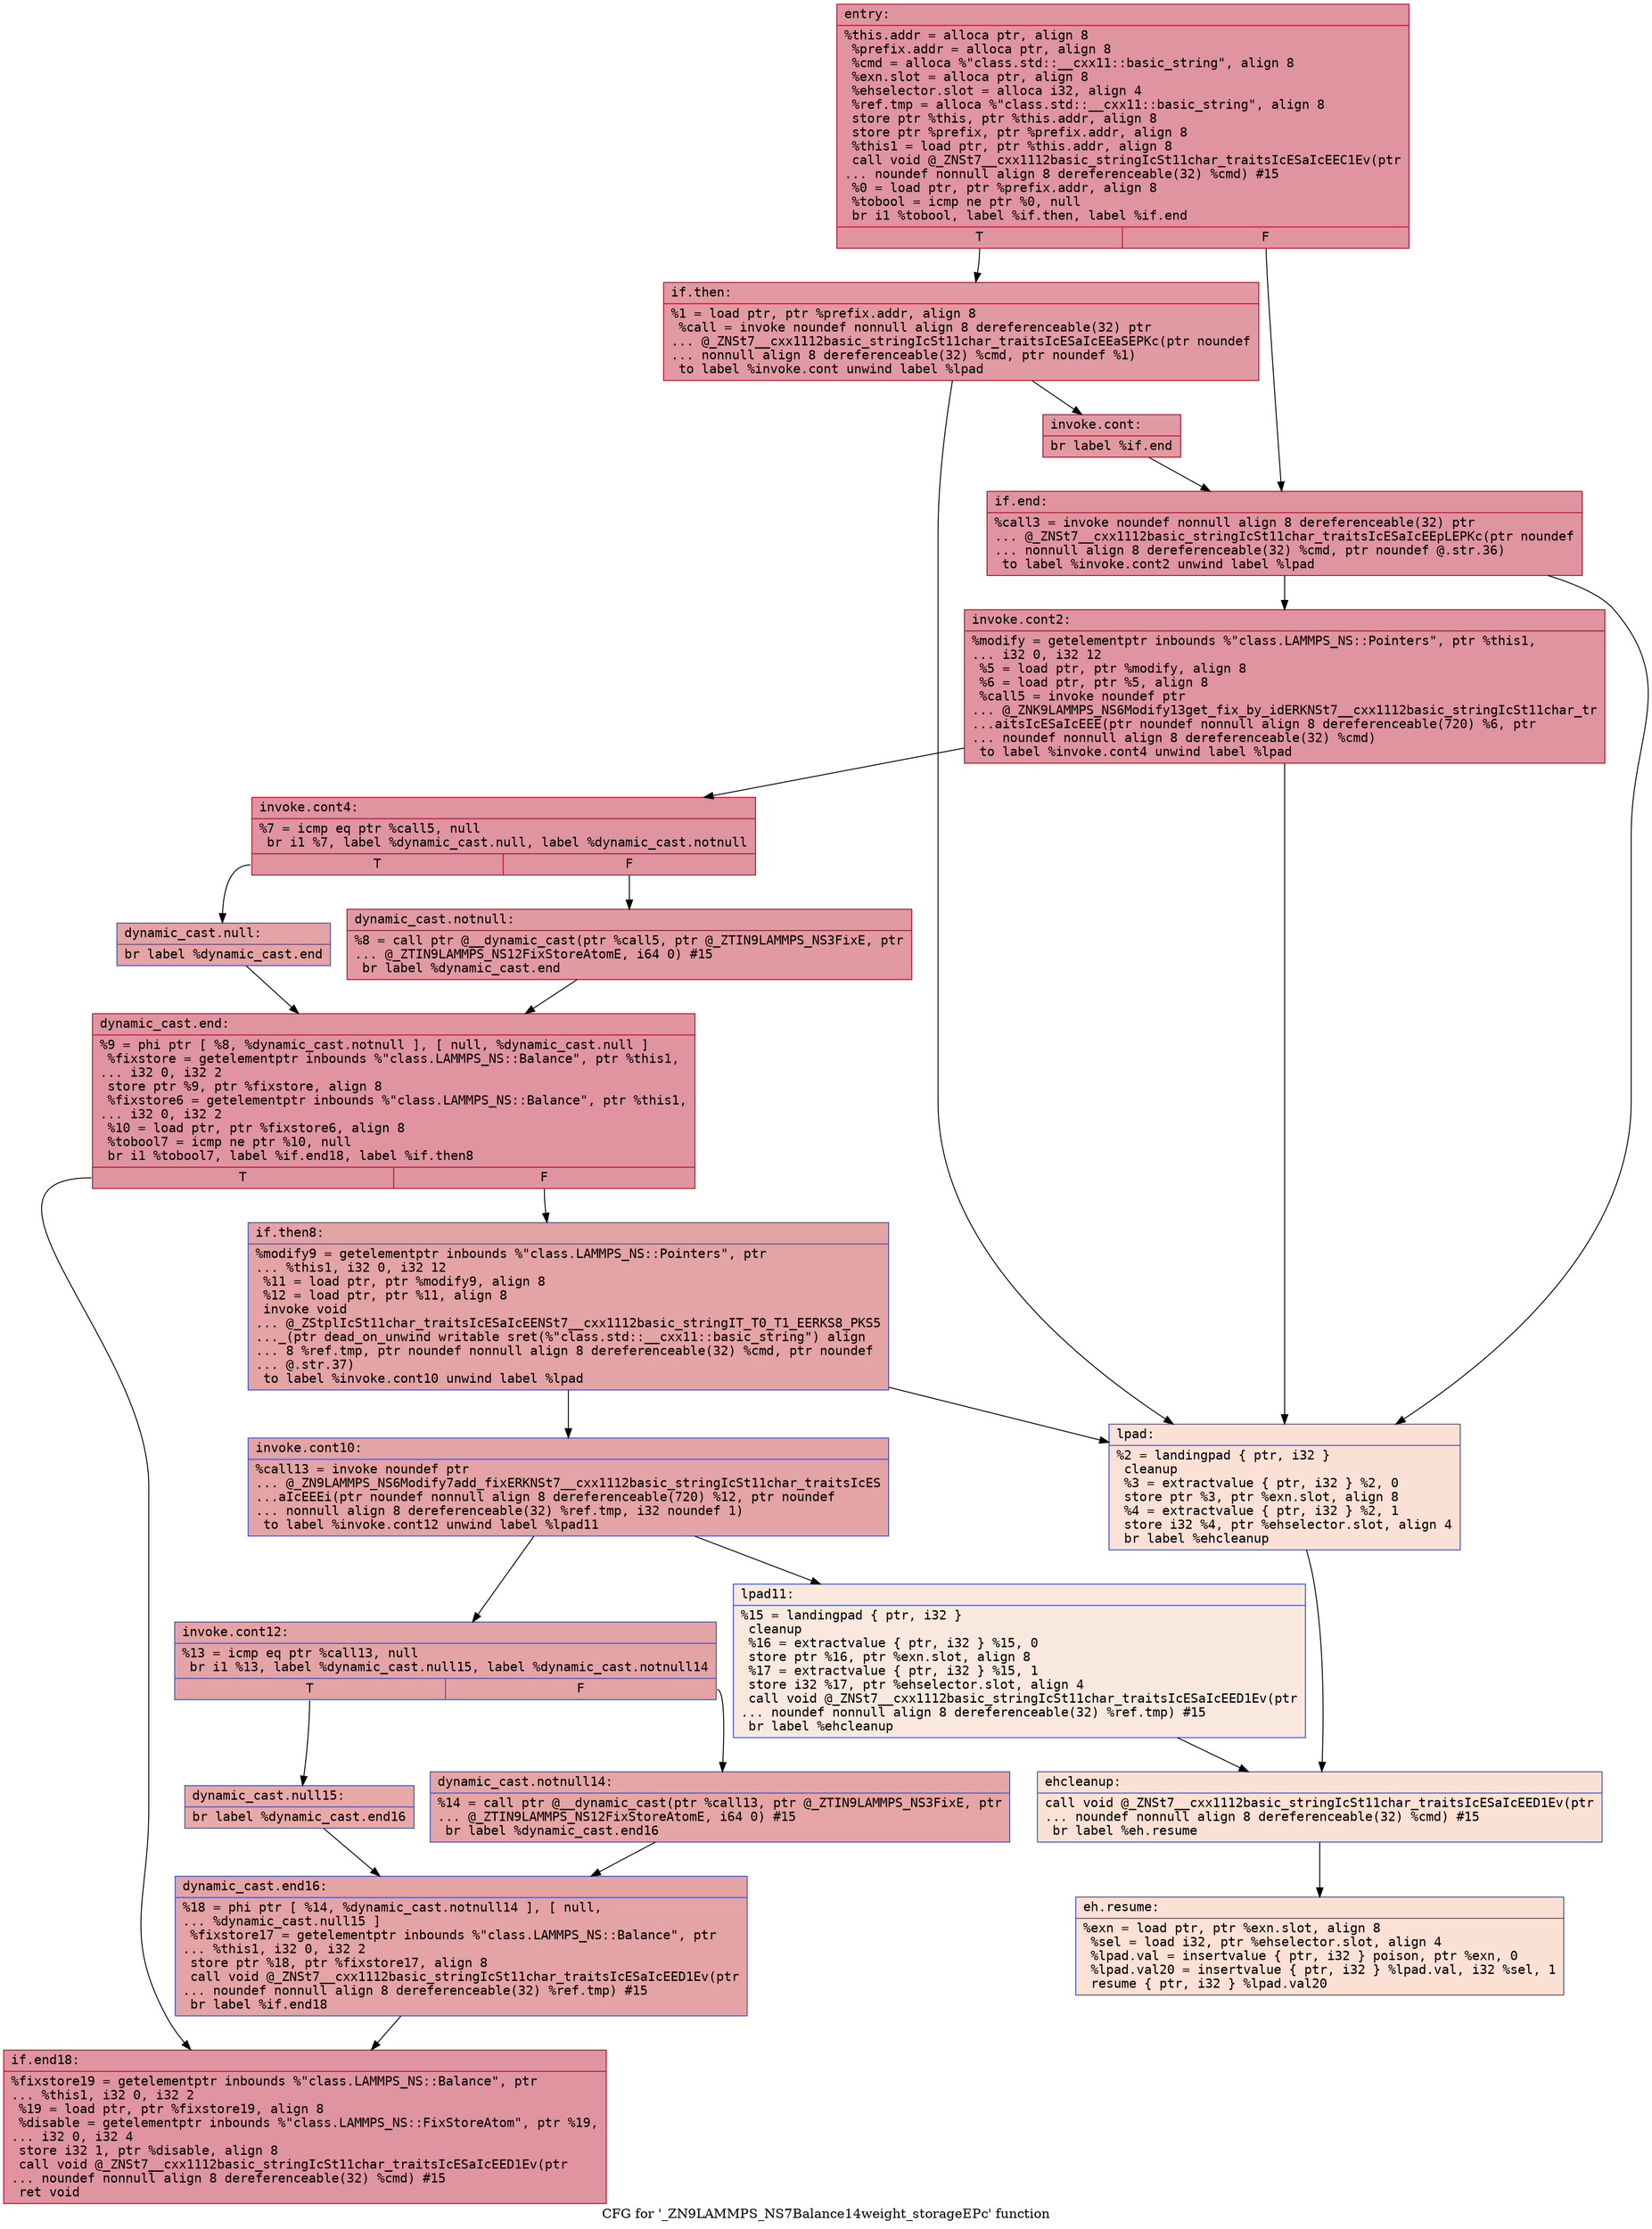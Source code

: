 digraph "CFG for '_ZN9LAMMPS_NS7Balance14weight_storageEPc' function" {
	label="CFG for '_ZN9LAMMPS_NS7Balance14weight_storageEPc' function";

	Node0x560a895b36d0 [shape=record,color="#b70d28ff", style=filled, fillcolor="#b70d2870" fontname="Courier",label="{entry:\l|  %this.addr = alloca ptr, align 8\l  %prefix.addr = alloca ptr, align 8\l  %cmd = alloca %\"class.std::__cxx11::basic_string\", align 8\l  %exn.slot = alloca ptr, align 8\l  %ehselector.slot = alloca i32, align 4\l  %ref.tmp = alloca %\"class.std::__cxx11::basic_string\", align 8\l  store ptr %this, ptr %this.addr, align 8\l  store ptr %prefix, ptr %prefix.addr, align 8\l  %this1 = load ptr, ptr %this.addr, align 8\l  call void @_ZNSt7__cxx1112basic_stringIcSt11char_traitsIcESaIcEEC1Ev(ptr\l... noundef nonnull align 8 dereferenceable(32) %cmd) #15\l  %0 = load ptr, ptr %prefix.addr, align 8\l  %tobool = icmp ne ptr %0, null\l  br i1 %tobool, label %if.then, label %if.end\l|{<s0>T|<s1>F}}"];
	Node0x560a895b36d0:s0 -> Node0x560a895c45a0[tooltip="entry -> if.then\nProbability 62.50%" ];
	Node0x560a895b36d0:s1 -> Node0x560a895c4920[tooltip="entry -> if.end\nProbability 37.50%" ];
	Node0x560a895c45a0 [shape=record,color="#b70d28ff", style=filled, fillcolor="#bb1b2c70" fontname="Courier",label="{if.then:\l|  %1 = load ptr, ptr %prefix.addr, align 8\l  %call = invoke noundef nonnull align 8 dereferenceable(32) ptr\l... @_ZNSt7__cxx1112basic_stringIcSt11char_traitsIcESaIcEEaSEPKc(ptr noundef\l... nonnull align 8 dereferenceable(32) %cmd, ptr noundef %1)\l          to label %invoke.cont unwind label %lpad\l}"];
	Node0x560a895c45a0 -> Node0x560a895c4cb0[tooltip="if.then -> invoke.cont\nProbability 100.00%" ];
	Node0x560a895c45a0 -> Node0x560a895c4d30[tooltip="if.then -> lpad\nProbability 0.00%" ];
	Node0x560a895c4cb0 [shape=record,color="#b70d28ff", style=filled, fillcolor="#bb1b2c70" fontname="Courier",label="{invoke.cont:\l|  br label %if.end\l}"];
	Node0x560a895c4cb0 -> Node0x560a895c4920[tooltip="invoke.cont -> if.end\nProbability 100.00%" ];
	Node0x560a895c4d30 [shape=record,color="#3d50c3ff", style=filled, fillcolor="#f7bca170" fontname="Courier",label="{lpad:\l|  %2 = landingpad \{ ptr, i32 \}\l          cleanup\l  %3 = extractvalue \{ ptr, i32 \} %2, 0\l  store ptr %3, ptr %exn.slot, align 8\l  %4 = extractvalue \{ ptr, i32 \} %2, 1\l  store i32 %4, ptr %ehselector.slot, align 4\l  br label %ehcleanup\l}"];
	Node0x560a895c4d30 -> Node0x560a895c4c60[tooltip="lpad -> ehcleanup\nProbability 100.00%" ];
	Node0x560a895c4920 [shape=record,color="#b70d28ff", style=filled, fillcolor="#b70d2870" fontname="Courier",label="{if.end:\l|  %call3 = invoke noundef nonnull align 8 dereferenceable(32) ptr\l... @_ZNSt7__cxx1112basic_stringIcSt11char_traitsIcESaIcEEpLEPKc(ptr noundef\l... nonnull align 8 dereferenceable(32) %cmd, ptr noundef @.str.36)\l          to label %invoke.cont2 unwind label %lpad\l}"];
	Node0x560a895c4920 -> Node0x560a895c53c0[tooltip="if.end -> invoke.cont2\nProbability 100.00%" ];
	Node0x560a895c4920 -> Node0x560a895c4d30[tooltip="if.end -> lpad\nProbability 0.00%" ];
	Node0x560a895c53c0 [shape=record,color="#b70d28ff", style=filled, fillcolor="#b70d2870" fontname="Courier",label="{invoke.cont2:\l|  %modify = getelementptr inbounds %\"class.LAMMPS_NS::Pointers\", ptr %this1,\l... i32 0, i32 12\l  %5 = load ptr, ptr %modify, align 8\l  %6 = load ptr, ptr %5, align 8\l  %call5 = invoke noundef ptr\l... @_ZNK9LAMMPS_NS6Modify13get_fix_by_idERKNSt7__cxx1112basic_stringIcSt11char_tr\l...aitsIcESaIcEEE(ptr noundef nonnull align 8 dereferenceable(720) %6, ptr\l... noundef nonnull align 8 dereferenceable(32) %cmd)\l          to label %invoke.cont4 unwind label %lpad\l}"];
	Node0x560a895c53c0 -> Node0x560a895c5370[tooltip="invoke.cont2 -> invoke.cont4\nProbability 100.00%" ];
	Node0x560a895c53c0 -> Node0x560a895c4d30[tooltip="invoke.cont2 -> lpad\nProbability 0.00%" ];
	Node0x560a895c5370 [shape=record,color="#b70d28ff", style=filled, fillcolor="#b70d2870" fontname="Courier",label="{invoke.cont4:\l|  %7 = icmp eq ptr %call5, null\l  br i1 %7, label %dynamic_cast.null, label %dynamic_cast.notnull\l|{<s0>T|<s1>F}}"];
	Node0x560a895c5370:s0 -> Node0x560a895c5b70[tooltip="invoke.cont4 -> dynamic_cast.null\nProbability 37.50%" ];
	Node0x560a895c5370:s1 -> Node0x560a895c5bf0[tooltip="invoke.cont4 -> dynamic_cast.notnull\nProbability 62.50%" ];
	Node0x560a895c5bf0 [shape=record,color="#b70d28ff", style=filled, fillcolor="#bb1b2c70" fontname="Courier",label="{dynamic_cast.notnull:\l|  %8 = call ptr @__dynamic_cast(ptr %call5, ptr @_ZTIN9LAMMPS_NS3FixE, ptr\l... @_ZTIN9LAMMPS_NS12FixStoreAtomE, i64 0) #15\l  br label %dynamic_cast.end\l}"];
	Node0x560a895c5bf0 -> Node0x560a895c6010[tooltip="dynamic_cast.notnull -> dynamic_cast.end\nProbability 100.00%" ];
	Node0x560a895c5b70 [shape=record,color="#3d50c3ff", style=filled, fillcolor="#c32e3170" fontname="Courier",label="{dynamic_cast.null:\l|  br label %dynamic_cast.end\l}"];
	Node0x560a895c5b70 -> Node0x560a895c6010[tooltip="dynamic_cast.null -> dynamic_cast.end\nProbability 100.00%" ];
	Node0x560a895c6010 [shape=record,color="#b70d28ff", style=filled, fillcolor="#b70d2870" fontname="Courier",label="{dynamic_cast.end:\l|  %9 = phi ptr [ %8, %dynamic_cast.notnull ], [ null, %dynamic_cast.null ]\l  %fixstore = getelementptr inbounds %\"class.LAMMPS_NS::Balance\", ptr %this1,\l... i32 0, i32 2\l  store ptr %9, ptr %fixstore, align 8\l  %fixstore6 = getelementptr inbounds %\"class.LAMMPS_NS::Balance\", ptr %this1,\l... i32 0, i32 2\l  %10 = load ptr, ptr %fixstore6, align 8\l  %tobool7 = icmp ne ptr %10, null\l  br i1 %tobool7, label %if.end18, label %if.then8\l|{<s0>T|<s1>F}}"];
	Node0x560a895c6010:s0 -> Node0x560a895c6610[tooltip="dynamic_cast.end -> if.end18\nProbability 62.50%" ];
	Node0x560a895c6010:s1 -> Node0x560a895c66f0[tooltip="dynamic_cast.end -> if.then8\nProbability 37.50%" ];
	Node0x560a895c66f0 [shape=record,color="#3d50c3ff", style=filled, fillcolor="#c32e3170" fontname="Courier",label="{if.then8:\l|  %modify9 = getelementptr inbounds %\"class.LAMMPS_NS::Pointers\", ptr\l... %this1, i32 0, i32 12\l  %11 = load ptr, ptr %modify9, align 8\l  %12 = load ptr, ptr %11, align 8\l  invoke void\l... @_ZStplIcSt11char_traitsIcESaIcEENSt7__cxx1112basic_stringIT_T0_T1_EERKS8_PKS5\l..._(ptr dead_on_unwind writable sret(%\"class.std::__cxx11::basic_string\") align\l... 8 %ref.tmp, ptr noundef nonnull align 8 dereferenceable(32) %cmd, ptr noundef\l... @.str.37)\l          to label %invoke.cont10 unwind label %lpad\l}"];
	Node0x560a895c66f0 -> Node0x560a895c6a40[tooltip="if.then8 -> invoke.cont10\nProbability 100.00%" ];
	Node0x560a895c66f0 -> Node0x560a895c4d30[tooltip="if.then8 -> lpad\nProbability 0.00%" ];
	Node0x560a895c6a40 [shape=record,color="#3d50c3ff", style=filled, fillcolor="#c32e3170" fontname="Courier",label="{invoke.cont10:\l|  %call13 = invoke noundef ptr\l... @_ZN9LAMMPS_NS6Modify7add_fixERKNSt7__cxx1112basic_stringIcSt11char_traitsIcES\l...aIcEEEi(ptr noundef nonnull align 8 dereferenceable(720) %12, ptr noundef\l... nonnull align 8 dereferenceable(32) %ref.tmp, i32 noundef 1)\l          to label %invoke.cont12 unwind label %lpad11\l}"];
	Node0x560a895c6a40 -> Node0x560a895c6df0[tooltip="invoke.cont10 -> invoke.cont12\nProbability 100.00%" ];
	Node0x560a895c6a40 -> Node0x560a895c6e40[tooltip="invoke.cont10 -> lpad11\nProbability 0.00%" ];
	Node0x560a895c6df0 [shape=record,color="#3d50c3ff", style=filled, fillcolor="#c32e3170" fontname="Courier",label="{invoke.cont12:\l|  %13 = icmp eq ptr %call13, null\l  br i1 %13, label %dynamic_cast.null15, label %dynamic_cast.notnull14\l|{<s0>T|<s1>F}}"];
	Node0x560a895c6df0:s0 -> Node0x560a895c7280[tooltip="invoke.cont12 -> dynamic_cast.null15\nProbability 37.50%" ];
	Node0x560a895c6df0:s1 -> Node0x560a895c7300[tooltip="invoke.cont12 -> dynamic_cast.notnull14\nProbability 62.50%" ];
	Node0x560a895c7300 [shape=record,color="#3d50c3ff", style=filled, fillcolor="#c5333470" fontname="Courier",label="{dynamic_cast.notnull14:\l|  %14 = call ptr @__dynamic_cast(ptr %call13, ptr @_ZTIN9LAMMPS_NS3FixE, ptr\l... @_ZTIN9LAMMPS_NS12FixStoreAtomE, i64 0) #15\l  br label %dynamic_cast.end16\l}"];
	Node0x560a895c7300 -> Node0x560a895c7640[tooltip="dynamic_cast.notnull14 -> dynamic_cast.end16\nProbability 100.00%" ];
	Node0x560a895c6e40 [shape=record,color="#3d50c3ff", style=filled, fillcolor="#f2cab570" fontname="Courier",label="{lpad11:\l|  %15 = landingpad \{ ptr, i32 \}\l          cleanup\l  %16 = extractvalue \{ ptr, i32 \} %15, 0\l  store ptr %16, ptr %exn.slot, align 8\l  %17 = extractvalue \{ ptr, i32 \} %15, 1\l  store i32 %17, ptr %ehselector.slot, align 4\l  call void @_ZNSt7__cxx1112basic_stringIcSt11char_traitsIcESaIcEED1Ev(ptr\l... noundef nonnull align 8 dereferenceable(32) %ref.tmp) #15\l  br label %ehcleanup\l}"];
	Node0x560a895c6e40 -> Node0x560a895c4c60[tooltip="lpad11 -> ehcleanup\nProbability 100.00%" ];
	Node0x560a895c7280 [shape=record,color="#3d50c3ff", style=filled, fillcolor="#ca3b3770" fontname="Courier",label="{dynamic_cast.null15:\l|  br label %dynamic_cast.end16\l}"];
	Node0x560a895c7280 -> Node0x560a895c7640[tooltip="dynamic_cast.null15 -> dynamic_cast.end16\nProbability 100.00%" ];
	Node0x560a895c7640 [shape=record,color="#3d50c3ff", style=filled, fillcolor="#c32e3170" fontname="Courier",label="{dynamic_cast.end16:\l|  %18 = phi ptr [ %14, %dynamic_cast.notnull14 ], [ null,\l... %dynamic_cast.null15 ]\l  %fixstore17 = getelementptr inbounds %\"class.LAMMPS_NS::Balance\", ptr\l... %this1, i32 0, i32 2\l  store ptr %18, ptr %fixstore17, align 8\l  call void @_ZNSt7__cxx1112basic_stringIcSt11char_traitsIcESaIcEED1Ev(ptr\l... noundef nonnull align 8 dereferenceable(32) %ref.tmp) #15\l  br label %if.end18\l}"];
	Node0x560a895c7640 -> Node0x560a895c6610[tooltip="dynamic_cast.end16 -> if.end18\nProbability 100.00%" ];
	Node0x560a895c6610 [shape=record,color="#b70d28ff", style=filled, fillcolor="#b70d2870" fontname="Courier",label="{if.end18:\l|  %fixstore19 = getelementptr inbounds %\"class.LAMMPS_NS::Balance\", ptr\l... %this1, i32 0, i32 2\l  %19 = load ptr, ptr %fixstore19, align 8\l  %disable = getelementptr inbounds %\"class.LAMMPS_NS::FixStoreAtom\", ptr %19,\l... i32 0, i32 4\l  store i32 1, ptr %disable, align 8\l  call void @_ZNSt7__cxx1112basic_stringIcSt11char_traitsIcESaIcEED1Ev(ptr\l... noundef nonnull align 8 dereferenceable(32) %cmd) #15\l  ret void\l}"];
	Node0x560a895c4c60 [shape=record,color="#3d50c3ff", style=filled, fillcolor="#f7b99e70" fontname="Courier",label="{ehcleanup:\l|  call void @_ZNSt7__cxx1112basic_stringIcSt11char_traitsIcESaIcEED1Ev(ptr\l... noundef nonnull align 8 dereferenceable(32) %cmd) #15\l  br label %eh.resume\l}"];
	Node0x560a895c4c60 -> Node0x560a895c8260[tooltip="ehcleanup -> eh.resume\nProbability 100.00%" ];
	Node0x560a895c8260 [shape=record,color="#3d50c3ff", style=filled, fillcolor="#f7b99e70" fontname="Courier",label="{eh.resume:\l|  %exn = load ptr, ptr %exn.slot, align 8\l  %sel = load i32, ptr %ehselector.slot, align 4\l  %lpad.val = insertvalue \{ ptr, i32 \} poison, ptr %exn, 0\l  %lpad.val20 = insertvalue \{ ptr, i32 \} %lpad.val, i32 %sel, 1\l  resume \{ ptr, i32 \} %lpad.val20\l}"];
}
